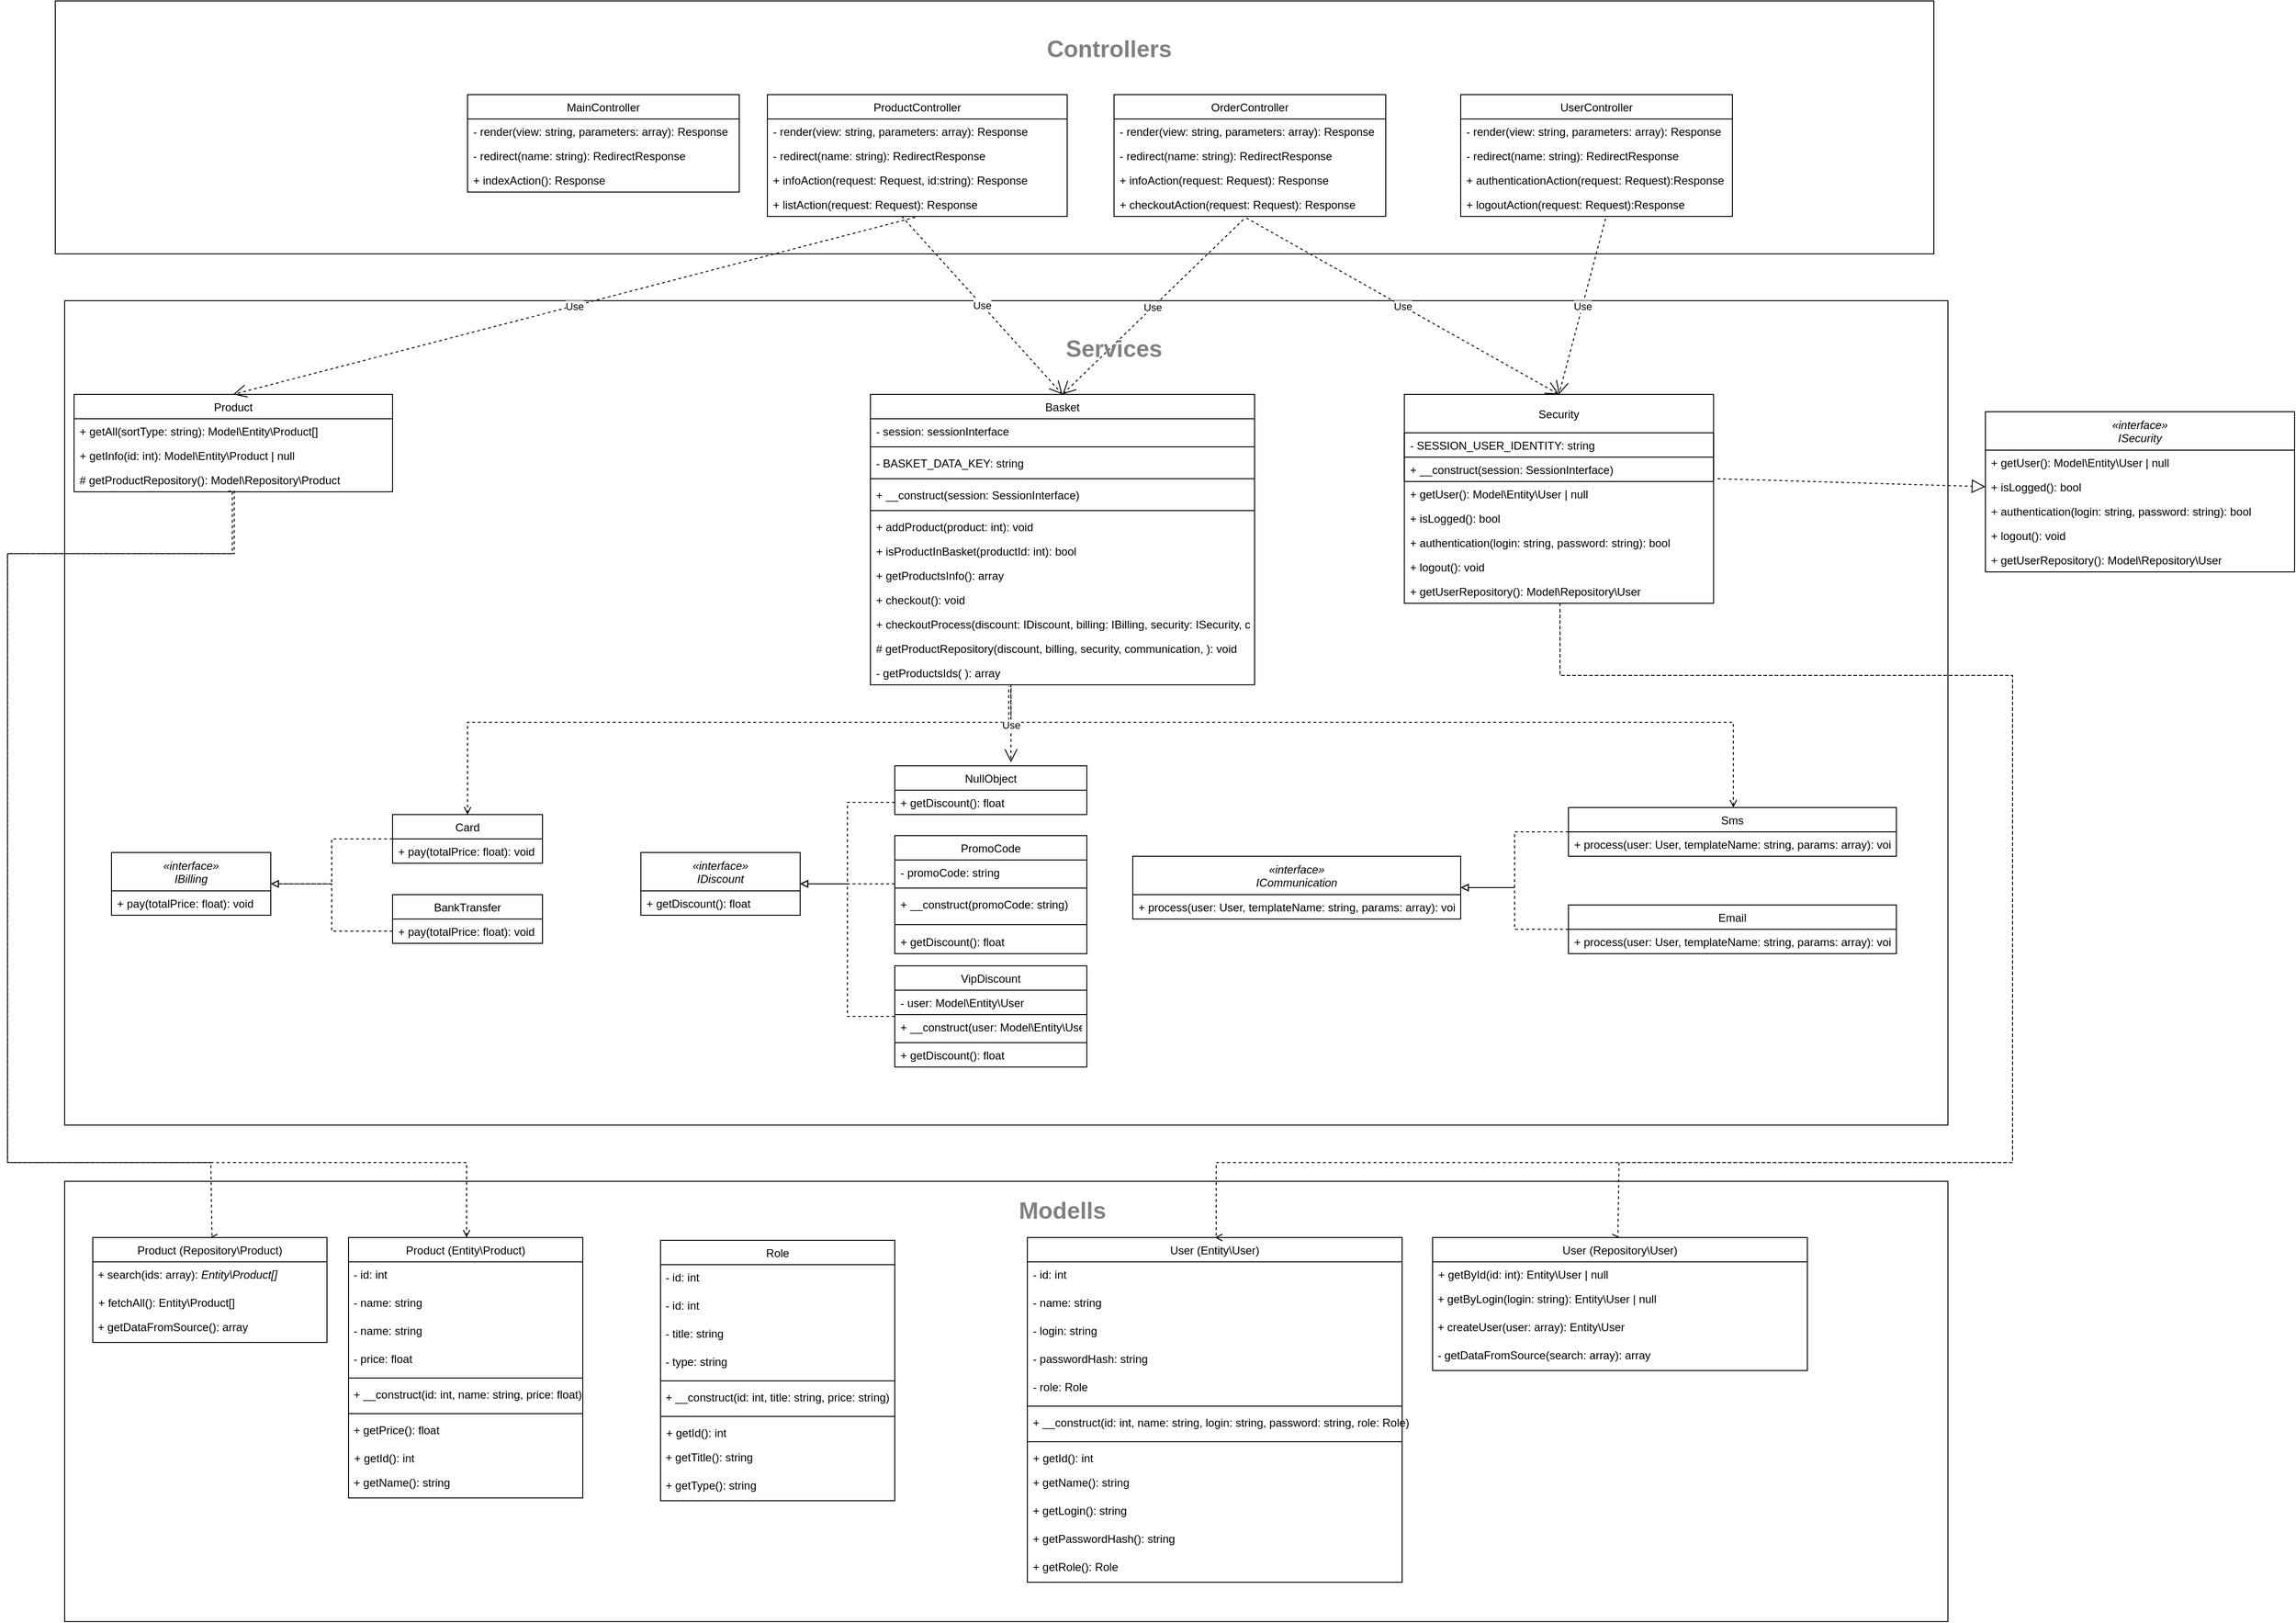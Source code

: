 <mxfile version="12.1.3" type="device" pages="1"><diagram id="5i2tn513rjYADt9SGAPU" name="Page-1"><mxGraphModel dx="5358" dy="1504" grid="1" gridSize="10" guides="1" tooltips="1" connect="1" arrows="1" fold="1" page="1" pageScale="1" pageWidth="1654" pageHeight="1169" math="0" shadow="0"><root><mxCell id="0"/><mxCell id="1" parent="0"/><mxCell id="RRh5RUf1IC3Y-6LRYoA6-224" value="" style="rounded=0;whiteSpace=wrap;html=1;strokeColor=#000000;fontSize=25;fontColor=#808080;" vertex="1" parent="1"><mxGeometry x="-60" y="1410" width="2010" height="470" as="geometry"/></mxCell><mxCell id="RRh5RUf1IC3Y-6LRYoA6-169" value="" style="rounded=0;whiteSpace=wrap;html=1;strokeColor=#000000;fontSize=25;fontColor=#808080;" vertex="1" parent="1"><mxGeometry x="-60" y="470" width="2010" height="880" as="geometry"/></mxCell><mxCell id="RRh5RUf1IC3Y-6LRYoA6-166" value="" style="rounded=0;whiteSpace=wrap;html=1;strokeColor=#000000;fontColor=#000000;" vertex="1" parent="1"><mxGeometry x="-70" y="150" width="2005" height="270" as="geometry"/></mxCell><mxCell id="RRh5RUf1IC3Y-6LRYoA6-231" style="edgeStyle=orthogonalEdgeStyle;rounded=0;comic=0;jumpStyle=arc;orthogonalLoop=1;jettySize=auto;html=1;entryX=0.477;entryY=0.974;entryDx=0;entryDy=0;entryPerimeter=0;dashed=1;startArrow=open;startFill=0;endArrow=none;endFill=0;fontSize=12;fontColor=#000000;" edge="1" parent="1" source="rPm7DlhZyRx-PyLryCkg-2" target="RRh5RUf1IC3Y-6LRYoA6-110"><mxGeometry relative="1" as="geometry"><Array as="points"><mxPoint x="369" y="1390"/><mxPoint x="-121" y="1390"/><mxPoint x="-121" y="740"/><mxPoint x="121" y="740"/><mxPoint x="121" y="673"/></Array></mxGeometry></mxCell><mxCell id="rPm7DlhZyRx-PyLryCkg-2" value="Product (Entity\Product)" style="swimlane;fontStyle=0;align=center;verticalAlign=top;childLayout=stackLayout;horizontal=1;startSize=26;horizontalStack=0;resizeParent=1;resizeParentMax=0;resizeLast=0;collapsible=1;marginBottom=0;" parent="1" vertex="1"><mxGeometry x="243" y="1470" width="250" height="278" as="geometry"/></mxCell><mxCell id="rPm7DlhZyRx-PyLryCkg-11" value="&amp;nbsp;- id: int" style="text;html=1;" parent="rPm7DlhZyRx-PyLryCkg-2" vertex="1"><mxGeometry y="26" width="250" height="30" as="geometry"/></mxCell><mxCell id="rPm7DlhZyRx-PyLryCkg-9" value="&amp;nbsp;- name: string" style="text;html=1;" parent="rPm7DlhZyRx-PyLryCkg-2" vertex="1"><mxGeometry y="56" width="250" height="30" as="geometry"/></mxCell><mxCell id="RRh5RUf1IC3Y-6LRYoA6-171" value="&amp;nbsp;- name: string" style="text;html=1;" vertex="1" parent="rPm7DlhZyRx-PyLryCkg-2"><mxGeometry y="86" width="250" height="30" as="geometry"/></mxCell><mxCell id="rPm7DlhZyRx-PyLryCkg-10" value="&amp;nbsp;- price: float" style="text;html=1;" parent="rPm7DlhZyRx-PyLryCkg-2" vertex="1"><mxGeometry y="116" width="250" height="30" as="geometry"/></mxCell><mxCell id="rPm7DlhZyRx-PyLryCkg-4" value="" style="line;strokeWidth=1;fillColor=none;align=left;verticalAlign=middle;spacingTop=-1;spacingLeft=3;spacingRight=3;rotatable=0;labelPosition=right;points=[];portConstraint=eastwest;" parent="rPm7DlhZyRx-PyLryCkg-2" vertex="1"><mxGeometry y="146" width="250" height="8" as="geometry"/></mxCell><mxCell id="RRh5RUf1IC3Y-6LRYoA6-2" value="&amp;nbsp;+ __construct(id: int, name: string, price: float)" style="text;html=1;" vertex="1" parent="rPm7DlhZyRx-PyLryCkg-2"><mxGeometry y="154" width="250" height="30" as="geometry"/></mxCell><mxCell id="RRh5RUf1IC3Y-6LRYoA6-1" value="" style="line;strokeWidth=1;fillColor=none;align=left;verticalAlign=middle;spacingTop=-1;spacingLeft=3;spacingRight=3;rotatable=0;labelPosition=right;points=[];portConstraint=eastwest;" vertex="1" parent="rPm7DlhZyRx-PyLryCkg-2"><mxGeometry y="184" width="250" height="8" as="geometry"/></mxCell><mxCell id="rPm7DlhZyRx-PyLryCkg-13" value="&amp;nbsp;+ getPrice(): float" style="text;html=1;" parent="rPm7DlhZyRx-PyLryCkg-2" vertex="1"><mxGeometry y="192" width="250" height="30" as="geometry"/></mxCell><mxCell id="rPm7DlhZyRx-PyLryCkg-5" value="+ getId(): int" style="text;strokeColor=none;fillColor=none;align=left;verticalAlign=top;spacingLeft=4;spacingRight=4;overflow=hidden;rotatable=0;points=[[0,0.5],[1,0.5]];portConstraint=eastwest;" parent="rPm7DlhZyRx-PyLryCkg-2" vertex="1"><mxGeometry y="222" width="250" height="26" as="geometry"/></mxCell><mxCell id="rPm7DlhZyRx-PyLryCkg-12" value="&amp;nbsp;+ getName(): string" style="text;html=1;" parent="rPm7DlhZyRx-PyLryCkg-2" vertex="1"><mxGeometry y="248" width="250" height="30" as="geometry"/></mxCell><mxCell id="rPm7DlhZyRx-PyLryCkg-14" value="Role" style="swimlane;fontStyle=0;align=center;verticalAlign=top;childLayout=stackLayout;horizontal=1;startSize=26;horizontalStack=0;resizeParent=1;resizeParentMax=0;resizeLast=0;collapsible=1;marginBottom=0;" parent="1" vertex="1"><mxGeometry x="576" y="1473" width="250" height="278" as="geometry"/></mxCell><mxCell id="rPm7DlhZyRx-PyLryCkg-15" value="&amp;nbsp;- id: int" style="text;html=1;" parent="rPm7DlhZyRx-PyLryCkg-14" vertex="1"><mxGeometry y="26" width="250" height="30" as="geometry"/></mxCell><mxCell id="RRh5RUf1IC3Y-6LRYoA6-142" value="&amp;nbsp;- id: int" style="text;html=1;" vertex="1" parent="rPm7DlhZyRx-PyLryCkg-14"><mxGeometry y="56" width="250" height="30" as="geometry"/></mxCell><mxCell id="rPm7DlhZyRx-PyLryCkg-16" value="&amp;nbsp;- title: string" style="text;html=1;" parent="rPm7DlhZyRx-PyLryCkg-14" vertex="1"><mxGeometry y="86" width="250" height="30" as="geometry"/></mxCell><mxCell id="rPm7DlhZyRx-PyLryCkg-17" value="&amp;nbsp;- type: string" style="text;html=1;" parent="rPm7DlhZyRx-PyLryCkg-14" vertex="1"><mxGeometry y="116" width="250" height="30" as="geometry"/></mxCell><mxCell id="rPm7DlhZyRx-PyLryCkg-18" value="" style="line;strokeWidth=1;fillColor=none;align=left;verticalAlign=middle;spacingTop=-1;spacingLeft=3;spacingRight=3;rotatable=0;labelPosition=right;points=[];portConstraint=eastwest;" parent="rPm7DlhZyRx-PyLryCkg-14" vertex="1"><mxGeometry y="146" width="250" height="8" as="geometry"/></mxCell><mxCell id="RRh5RUf1IC3Y-6LRYoA6-4" value="&amp;nbsp;+ __construct(id: int, title: string, price: string)" style="text;html=1;" vertex="1" parent="rPm7DlhZyRx-PyLryCkg-14"><mxGeometry y="154" width="250" height="30" as="geometry"/></mxCell><mxCell id="RRh5RUf1IC3Y-6LRYoA6-3" value="" style="line;strokeWidth=1;fillColor=none;align=left;verticalAlign=middle;spacingTop=-1;spacingLeft=3;spacingRight=3;rotatable=0;labelPosition=right;points=[];portConstraint=eastwest;" vertex="1" parent="rPm7DlhZyRx-PyLryCkg-14"><mxGeometry y="184" width="250" height="8" as="geometry"/></mxCell><mxCell id="rPm7DlhZyRx-PyLryCkg-19" value="+ getId(): int" style="text;strokeColor=none;fillColor=none;align=left;verticalAlign=top;spacingLeft=4;spacingRight=4;overflow=hidden;rotatable=0;points=[[0,0.5],[1,0.5]];portConstraint=eastwest;" parent="rPm7DlhZyRx-PyLryCkg-14" vertex="1"><mxGeometry y="192" width="250" height="26" as="geometry"/></mxCell><mxCell id="rPm7DlhZyRx-PyLryCkg-20" value="&amp;nbsp;+ getTitle(): string" style="text;html=1;" parent="rPm7DlhZyRx-PyLryCkg-14" vertex="1"><mxGeometry y="218" width="250" height="30" as="geometry"/></mxCell><mxCell id="rPm7DlhZyRx-PyLryCkg-21" value="&lt;div&gt;&amp;nbsp;+ getType(): string&lt;/div&gt;" style="text;html=1;" parent="rPm7DlhZyRx-PyLryCkg-14" vertex="1"><mxGeometry y="248" width="250" height="30" as="geometry"/></mxCell><mxCell id="rPm7DlhZyRx-PyLryCkg-24" value="User (Entity\User)" style="swimlane;fontStyle=0;align=center;verticalAlign=top;childLayout=stackLayout;horizontal=1;startSize=26;horizontalStack=0;resizeParent=1;resizeParentMax=0;resizeLast=0;collapsible=1;marginBottom=0;" parent="1" vertex="1"><mxGeometry x="967.5" y="1470" width="400" height="368" as="geometry"/></mxCell><mxCell id="rPm7DlhZyRx-PyLryCkg-25" value="&amp;nbsp;- id: int" style="text;html=1;" parent="rPm7DlhZyRx-PyLryCkg-24" vertex="1"><mxGeometry y="26" width="400" height="30" as="geometry"/></mxCell><mxCell id="rPm7DlhZyRx-PyLryCkg-26" value="&amp;nbsp;- name: string" style="text;html=1;" parent="rPm7DlhZyRx-PyLryCkg-24" vertex="1"><mxGeometry y="56" width="400" height="30" as="geometry"/></mxCell><mxCell id="rPm7DlhZyRx-PyLryCkg-32" value="&amp;nbsp;- login: string" style="text;html=1;" parent="rPm7DlhZyRx-PyLryCkg-24" vertex="1"><mxGeometry y="86" width="400" height="30" as="geometry"/></mxCell><mxCell id="rPm7DlhZyRx-PyLryCkg-27" value="&amp;nbsp;- passwordHash: string" style="text;html=1;" parent="rPm7DlhZyRx-PyLryCkg-24" vertex="1"><mxGeometry y="116" width="400" height="30" as="geometry"/></mxCell><mxCell id="rPm7DlhZyRx-PyLryCkg-33" value="&amp;nbsp;- role: Role" style="text;html=1;" parent="rPm7DlhZyRx-PyLryCkg-24" vertex="1"><mxGeometry y="146" width="400" height="30" as="geometry"/></mxCell><mxCell id="RRh5RUf1IC3Y-6LRYoA6-5" value="" style="line;strokeWidth=1;fillColor=none;align=left;verticalAlign=middle;spacingTop=-1;spacingLeft=3;spacingRight=3;rotatable=0;labelPosition=right;points=[];portConstraint=eastwest;" vertex="1" parent="rPm7DlhZyRx-PyLryCkg-24"><mxGeometry y="176" width="400" height="8" as="geometry"/></mxCell><mxCell id="RRh5RUf1IC3Y-6LRYoA6-6" value="&amp;nbsp;+ __construct(id: int, name: string, login: string, password: string, role: Role)" style="text;html=1;" vertex="1" parent="rPm7DlhZyRx-PyLryCkg-24"><mxGeometry y="184" width="400" height="30" as="geometry"/></mxCell><mxCell id="rPm7DlhZyRx-PyLryCkg-28" value="" style="line;strokeWidth=1;fillColor=none;align=left;verticalAlign=middle;spacingTop=-1;spacingLeft=3;spacingRight=3;rotatable=0;labelPosition=right;points=[];portConstraint=eastwest;" parent="rPm7DlhZyRx-PyLryCkg-24" vertex="1"><mxGeometry y="214" width="400" height="8" as="geometry"/></mxCell><mxCell id="rPm7DlhZyRx-PyLryCkg-29" value="+ getId(): int" style="text;strokeColor=none;fillColor=none;align=left;verticalAlign=top;spacingLeft=4;spacingRight=4;overflow=hidden;rotatable=0;points=[[0,0.5],[1,0.5]];portConstraint=eastwest;" parent="rPm7DlhZyRx-PyLryCkg-24" vertex="1"><mxGeometry y="222" width="400" height="26" as="geometry"/></mxCell><mxCell id="rPm7DlhZyRx-PyLryCkg-30" value="&amp;nbsp;+ getName(): string" style="text;html=1;" parent="rPm7DlhZyRx-PyLryCkg-24" vertex="1"><mxGeometry y="248" width="400" height="30" as="geometry"/></mxCell><mxCell id="rPm7DlhZyRx-PyLryCkg-31" value="&amp;nbsp;+ getLogin(): string" style="text;html=1;" parent="rPm7DlhZyRx-PyLryCkg-24" vertex="1"><mxGeometry y="278" width="400" height="30" as="geometry"/></mxCell><mxCell id="rPm7DlhZyRx-PyLryCkg-34" value="&amp;nbsp;+ getPasswordHash(): string&lt;div&gt;&lt;br&gt;&lt;/div&gt;" style="text;html=1;" parent="rPm7DlhZyRx-PyLryCkg-24" vertex="1"><mxGeometry y="308" width="400" height="30" as="geometry"/></mxCell><mxCell id="rPm7DlhZyRx-PyLryCkg-36" value="&amp;nbsp;+ getRole(): Role&lt;div&gt;&lt;br&gt;&lt;/div&gt;" style="text;html=1;" parent="rPm7DlhZyRx-PyLryCkg-24" vertex="1"><mxGeometry y="338" width="400" height="30" as="geometry"/></mxCell><mxCell id="RRh5RUf1IC3Y-6LRYoA6-17" value="«interface»&#xA;ICommunication" style="swimlane;fontStyle=2;childLayout=stackLayout;horizontal=1;startSize=41;fillColor=none;horizontalStack=0;resizeParent=1;resizeParentMax=0;resizeLast=0;collapsible=1;marginBottom=0;" vertex="1" parent="1"><mxGeometry x="1080" y="1063" width="350" height="67" as="geometry"/></mxCell><mxCell id="RRh5RUf1IC3Y-6LRYoA6-18" value="+ process(user: User, templateName: string, params: array): void" style="text;strokeColor=none;fillColor=none;align=left;verticalAlign=top;spacingLeft=4;spacingRight=4;overflow=hidden;rotatable=0;points=[[0,0.5],[1,0.5]];portConstraint=eastwest;" vertex="1" parent="RRh5RUf1IC3Y-6LRYoA6-17"><mxGeometry y="41" width="350" height="26" as="geometry"/></mxCell><mxCell id="RRh5RUf1IC3Y-6LRYoA6-21" value="«interface»&#xA;IBilling" style="swimlane;fontStyle=2;childLayout=stackLayout;horizontal=1;startSize=41;fillColor=none;horizontalStack=0;resizeParent=1;resizeParentMax=0;resizeLast=0;collapsible=1;marginBottom=0;" vertex="1" parent="1"><mxGeometry x="-10" y="1059" width="170" height="67" as="geometry"/></mxCell><mxCell id="RRh5RUf1IC3Y-6LRYoA6-22" value="+ pay(totalPrice: float): void" style="text;strokeColor=none;fillColor=none;align=left;verticalAlign=top;spacingLeft=4;spacingRight=4;overflow=hidden;rotatable=0;points=[[0,0.5],[1,0.5]];portConstraint=eastwest;" vertex="1" parent="RRh5RUf1IC3Y-6LRYoA6-21"><mxGeometry y="41" width="170" height="26" as="geometry"/></mxCell><mxCell id="RRh5RUf1IC3Y-6LRYoA6-23" value="«interface»&#xA;IDiscount" style="swimlane;fontStyle=2;childLayout=stackLayout;horizontal=1;startSize=41;fillColor=none;horizontalStack=0;resizeParent=1;resizeParentMax=0;resizeLast=0;collapsible=1;marginBottom=0;" vertex="1" parent="1"><mxGeometry x="555" y="1059" width="170" height="67" as="geometry"/></mxCell><mxCell id="RRh5RUf1IC3Y-6LRYoA6-24" value="+ getDiscount(): float" style="text;strokeColor=none;fillColor=none;align=left;verticalAlign=top;spacingLeft=4;spacingRight=4;overflow=hidden;rotatable=0;points=[[0,0.5],[1,0.5]];portConstraint=eastwest;" vertex="1" parent="RRh5RUf1IC3Y-6LRYoA6-23"><mxGeometry y="41" width="170" height="26" as="geometry"/></mxCell><mxCell id="RRh5RUf1IC3Y-6LRYoA6-27" value="«interface»&#xA;ISecurity" style="swimlane;fontStyle=2;childLayout=stackLayout;horizontal=1;startSize=41;fillColor=none;horizontalStack=0;resizeParent=1;resizeParentMax=0;resizeLast=0;collapsible=1;marginBottom=0;" vertex="1" parent="1"><mxGeometry x="1990" y="588.5" width="330" height="171" as="geometry"><mxRectangle x="1590" y="909.5" width="140" height="41" as="alternateBounds"/></mxGeometry></mxCell><mxCell id="RRh5RUf1IC3Y-6LRYoA6-29" value="+ getUser(): Model\Entity\User | null" style="text;strokeColor=none;fillColor=none;align=left;verticalAlign=top;spacingLeft=4;spacingRight=4;overflow=hidden;rotatable=0;points=[[0,0.5],[1,0.5]];portConstraint=eastwest;" vertex="1" parent="RRh5RUf1IC3Y-6LRYoA6-27"><mxGeometry y="41" width="330" height="26" as="geometry"/></mxCell><mxCell id="RRh5RUf1IC3Y-6LRYoA6-28" value="+ isLogged(): bool" style="text;strokeColor=none;fillColor=none;align=left;verticalAlign=top;spacingLeft=4;spacingRight=4;overflow=hidden;rotatable=0;points=[[0,0.5],[1,0.5]];portConstraint=eastwest;" vertex="1" parent="RRh5RUf1IC3Y-6LRYoA6-27"><mxGeometry y="67" width="330" height="26" as="geometry"/></mxCell><mxCell id="RRh5RUf1IC3Y-6LRYoA6-30" value="+ authentication(login: string, password: string): bool" style="text;strokeColor=none;fillColor=none;align=left;verticalAlign=top;spacingLeft=4;spacingRight=4;overflow=hidden;rotatable=0;points=[[0,0.5],[1,0.5]];portConstraint=eastwest;" vertex="1" parent="RRh5RUf1IC3Y-6LRYoA6-27"><mxGeometry y="93" width="330" height="26" as="geometry"/></mxCell><mxCell id="RRh5RUf1IC3Y-6LRYoA6-31" value="+ logout(): void" style="text;strokeColor=none;fillColor=none;align=left;verticalAlign=top;spacingLeft=4;spacingRight=4;overflow=hidden;rotatable=0;points=[[0,0.5],[1,0.5]];portConstraint=eastwest;" vertex="1" parent="RRh5RUf1IC3Y-6LRYoA6-27"><mxGeometry y="119" width="330" height="26" as="geometry"/></mxCell><mxCell id="RRh5RUf1IC3Y-6LRYoA6-114" value="+ getUserRepository(): Model\Repository\User" style="text;strokeColor=none;fillColor=none;align=left;verticalAlign=top;spacingLeft=4;spacingRight=4;overflow=hidden;rotatable=0;points=[[0,0.5],[1,0.5]];portConstraint=eastwest;" vertex="1" parent="RRh5RUf1IC3Y-6LRYoA6-27"><mxGeometry y="145" width="330" height="26" as="geometry"/></mxCell><mxCell id="RRh5RUf1IC3Y-6LRYoA6-33" value="BankTransfer" style="swimlane;fontStyle=0;childLayout=stackLayout;horizontal=1;startSize=26;fillColor=none;horizontalStack=0;resizeParent=1;resizeParentMax=0;resizeLast=0;collapsible=1;marginBottom=0;" vertex="1" parent="1"><mxGeometry x="290" y="1104" width="160" height="52" as="geometry"/></mxCell><mxCell id="RRh5RUf1IC3Y-6LRYoA6-34" value="+ pay(totalPrice: float): void" style="text;strokeColor=none;fillColor=none;align=left;verticalAlign=top;spacingLeft=4;spacingRight=4;overflow=hidden;rotatable=0;points=[[0,0.5],[1,0.5]];portConstraint=eastwest;" vertex="1" parent="RRh5RUf1IC3Y-6LRYoA6-33"><mxGeometry y="26" width="160" height="26" as="geometry"/></mxCell><mxCell id="RRh5RUf1IC3Y-6LRYoA6-172" value="" style="edgeStyle=orthogonalEdgeStyle;rounded=0;orthogonalLoop=1;jettySize=auto;html=1;fontSize=25;fontColor=#808080;dashed=1;jumpStyle=arc;comic=0;endArrow=block;endFill=0;" edge="1" parent="1" source="RRh5RUf1IC3Y-6LRYoA6-37" target="RRh5RUf1IC3Y-6LRYoA6-21"><mxGeometry relative="1" as="geometry"/></mxCell><mxCell id="RRh5RUf1IC3Y-6LRYoA6-37" value="Card" style="swimlane;fontStyle=0;childLayout=stackLayout;horizontal=1;startSize=26;fillColor=none;horizontalStack=0;resizeParent=1;resizeParentMax=0;resizeLast=0;collapsible=1;marginBottom=0;" vertex="1" parent="1"><mxGeometry x="290" y="1018.5" width="160" height="52" as="geometry"/></mxCell><mxCell id="RRh5RUf1IC3Y-6LRYoA6-38" value="+ pay(totalPrice: float): void" style="text;strokeColor=none;fillColor=none;align=left;verticalAlign=top;spacingLeft=4;spacingRight=4;overflow=hidden;rotatable=0;points=[[0,0.5],[1,0.5]];portConstraint=eastwest;" vertex="1" parent="RRh5RUf1IC3Y-6LRYoA6-37"><mxGeometry y="26" width="160" height="26" as="geometry"/></mxCell><mxCell id="RRh5RUf1IC3Y-6LRYoA6-47" value="MainController" style="swimlane;fontStyle=0;childLayout=stackLayout;horizontal=1;startSize=26;fillColor=none;horizontalStack=0;resizeParent=1;resizeParentMax=0;resizeLast=0;collapsible=1;marginBottom=0;" vertex="1" parent="1"><mxGeometry x="370" y="250" width="290" height="104" as="geometry"/></mxCell><mxCell id="RRh5RUf1IC3Y-6LRYoA6-48" value="- render(view: string, parameters: array): Response" style="text;strokeColor=none;fillColor=none;align=left;verticalAlign=top;spacingLeft=4;spacingRight=4;overflow=hidden;rotatable=0;points=[[0,0.5],[1,0.5]];portConstraint=eastwest;" vertex="1" parent="RRh5RUf1IC3Y-6LRYoA6-47"><mxGeometry y="26" width="290" height="26" as="geometry"/></mxCell><mxCell id="RRh5RUf1IC3Y-6LRYoA6-49" value="- redirect(name: string): RedirectResponse" style="text;strokeColor=none;fillColor=none;align=left;verticalAlign=top;spacingLeft=4;spacingRight=4;overflow=hidden;rotatable=0;points=[[0,0.5],[1,0.5]];portConstraint=eastwest;" vertex="1" parent="RRh5RUf1IC3Y-6LRYoA6-47"><mxGeometry y="52" width="290" height="26" as="geometry"/></mxCell><mxCell id="RRh5RUf1IC3Y-6LRYoA6-50" value="+ indexAction(): Response " style="text;strokeColor=none;fillColor=none;align=left;verticalAlign=top;spacingLeft=4;spacingRight=4;overflow=hidden;rotatable=0;points=[[0,0.5],[1,0.5]];portConstraint=eastwest;" vertex="1" parent="RRh5RUf1IC3Y-6LRYoA6-47"><mxGeometry y="78" width="290" height="26" as="geometry"/></mxCell><mxCell id="RRh5RUf1IC3Y-6LRYoA6-52" value="OrderController" style="swimlane;fontStyle=0;childLayout=stackLayout;horizontal=1;startSize=26;fillColor=none;horizontalStack=0;resizeParent=1;resizeParentMax=0;resizeLast=0;collapsible=1;marginBottom=0;" vertex="1" parent="1"><mxGeometry x="1060" y="250" width="290" height="130" as="geometry"/></mxCell><mxCell id="RRh5RUf1IC3Y-6LRYoA6-53" value="- render(view: string, parameters: array): Response" style="text;strokeColor=none;fillColor=none;align=left;verticalAlign=top;spacingLeft=4;spacingRight=4;overflow=hidden;rotatable=0;points=[[0,0.5],[1,0.5]];portConstraint=eastwest;" vertex="1" parent="RRh5RUf1IC3Y-6LRYoA6-52"><mxGeometry y="26" width="290" height="26" as="geometry"/></mxCell><mxCell id="RRh5RUf1IC3Y-6LRYoA6-54" value="- redirect(name: string): RedirectResponse" style="text;strokeColor=none;fillColor=none;align=left;verticalAlign=top;spacingLeft=4;spacingRight=4;overflow=hidden;rotatable=0;points=[[0,0.5],[1,0.5]];portConstraint=eastwest;" vertex="1" parent="RRh5RUf1IC3Y-6LRYoA6-52"><mxGeometry y="52" width="290" height="26" as="geometry"/></mxCell><mxCell id="RRh5RUf1IC3Y-6LRYoA6-55" value="+ infoAction(request: Request): Response" style="text;strokeColor=none;fillColor=none;align=left;verticalAlign=top;spacingLeft=4;spacingRight=4;overflow=hidden;rotatable=0;points=[[0,0.5],[1,0.5]];portConstraint=eastwest;" vertex="1" parent="RRh5RUf1IC3Y-6LRYoA6-52"><mxGeometry y="78" width="290" height="26" as="geometry"/></mxCell><mxCell id="RRh5RUf1IC3Y-6LRYoA6-64" value="+ checkoutAction(request: Request): Response" style="text;strokeColor=none;fillColor=none;align=left;verticalAlign=top;spacingLeft=4;spacingRight=4;overflow=hidden;rotatable=0;points=[[0,0.5],[1,0.5]];portConstraint=eastwest;fontColor=#000000;" vertex="1" parent="RRh5RUf1IC3Y-6LRYoA6-52"><mxGeometry y="104" width="290" height="26" as="geometry"/></mxCell><mxCell id="RRh5RUf1IC3Y-6LRYoA6-56" value="ProductController" style="swimlane;fontStyle=0;childLayout=stackLayout;horizontal=1;startSize=26;fillColor=none;horizontalStack=0;resizeParent=1;resizeParentMax=0;resizeLast=0;collapsible=1;marginBottom=0;fontColor=#000000;" vertex="1" parent="1"><mxGeometry x="690" y="250" width="320" height="130" as="geometry"/></mxCell><mxCell id="RRh5RUf1IC3Y-6LRYoA6-57" value="- render(view: string, parameters: array): Response" style="text;strokeColor=none;fillColor=none;align=left;verticalAlign=top;spacingLeft=4;spacingRight=4;overflow=hidden;rotatable=0;points=[[0,0.5],[1,0.5]];portConstraint=eastwest;" vertex="1" parent="RRh5RUf1IC3Y-6LRYoA6-56"><mxGeometry y="26" width="320" height="26" as="geometry"/></mxCell><mxCell id="RRh5RUf1IC3Y-6LRYoA6-58" value="- redirect(name: string): RedirectResponse" style="text;strokeColor=none;fillColor=none;align=left;verticalAlign=top;spacingLeft=4;spacingRight=4;overflow=hidden;rotatable=0;points=[[0,0.5],[1,0.5]];portConstraint=eastwest;" vertex="1" parent="RRh5RUf1IC3Y-6LRYoA6-56"><mxGeometry y="52" width="320" height="26" as="geometry"/></mxCell><mxCell id="RRh5RUf1IC3Y-6LRYoA6-59" value="+ infoAction(request: Request, id:string): Response" style="text;strokeColor=none;fillColor=none;align=left;verticalAlign=top;spacingLeft=4;spacingRight=4;overflow=hidden;rotatable=0;points=[[0,0.5],[1,0.5]];portConstraint=eastwest;" vertex="1" parent="RRh5RUf1IC3Y-6LRYoA6-56"><mxGeometry y="78" width="320" height="26" as="geometry"/></mxCell><mxCell id="RRh5RUf1IC3Y-6LRYoA6-65" value="+ listAction(request: Request): Response" style="text;strokeColor=none;fillColor=none;align=left;verticalAlign=top;spacingLeft=4;spacingRight=4;overflow=hidden;rotatable=0;points=[[0,0.5],[1,0.5]];portConstraint=eastwest;" vertex="1" parent="RRh5RUf1IC3Y-6LRYoA6-56"><mxGeometry y="104" width="320" height="26" as="geometry"/></mxCell><mxCell id="RRh5RUf1IC3Y-6LRYoA6-72" value="Use" style="endArrow=open;endSize=12;dashed=1;html=1;fontColor=#000000;entryX=0.5;entryY=0;entryDx=0;entryDy=0;" edge="1" parent="RRh5RUf1IC3Y-6LRYoA6-56" target="RRh5RUf1IC3Y-6LRYoA6-73"><mxGeometry width="160" relative="1" as="geometry"><mxPoint x="143.5" y="130" as="sourcePoint"/><mxPoint x="144" y="230" as="targetPoint"/></mxGeometry></mxCell><mxCell id="RRh5RUf1IC3Y-6LRYoA6-60" value="UserController" style="swimlane;fontStyle=0;childLayout=stackLayout;horizontal=1;startSize=26;fillColor=none;horizontalStack=0;resizeParent=1;resizeParentMax=0;resizeLast=0;collapsible=1;marginBottom=0;fontColor=#000000;" vertex="1" parent="1"><mxGeometry x="1430" y="250" width="290" height="130" as="geometry"/></mxCell><mxCell id="RRh5RUf1IC3Y-6LRYoA6-61" value="- render(view: string, parameters: array): Response" style="text;strokeColor=none;fillColor=none;align=left;verticalAlign=top;spacingLeft=4;spacingRight=4;overflow=hidden;rotatable=0;points=[[0,0.5],[1,0.5]];portConstraint=eastwest;" vertex="1" parent="RRh5RUf1IC3Y-6LRYoA6-60"><mxGeometry y="26" width="290" height="26" as="geometry"/></mxCell><mxCell id="RRh5RUf1IC3Y-6LRYoA6-62" value="- redirect(name: string): RedirectResponse" style="text;strokeColor=none;fillColor=none;align=left;verticalAlign=top;spacingLeft=4;spacingRight=4;overflow=hidden;rotatable=0;points=[[0,0.5],[1,0.5]];portConstraint=eastwest;" vertex="1" parent="RRh5RUf1IC3Y-6LRYoA6-60"><mxGeometry y="52" width="290" height="26" as="geometry"/></mxCell><mxCell id="RRh5RUf1IC3Y-6LRYoA6-63" value="+ authenticationAction(request: Request):Response" style="text;strokeColor=none;fillColor=none;align=left;verticalAlign=top;spacingLeft=4;spacingRight=4;overflow=hidden;rotatable=0;points=[[0,0.5],[1,0.5]];portConstraint=eastwest;" vertex="1" parent="RRh5RUf1IC3Y-6LRYoA6-60"><mxGeometry y="78" width="290" height="26" as="geometry"/></mxCell><mxCell id="RRh5RUf1IC3Y-6LRYoA6-66" value="+ logoutAction(request: Request):Response" style="text;strokeColor=none;fillColor=none;align=left;verticalAlign=top;spacingLeft=4;spacingRight=4;overflow=hidden;rotatable=0;points=[[0,0.5],[1,0.5]];portConstraint=eastwest;fontColor=#000000;" vertex="1" parent="RRh5RUf1IC3Y-6LRYoA6-60"><mxGeometry y="104" width="290" height="26" as="geometry"/></mxCell><mxCell id="RRh5RUf1IC3Y-6LRYoA6-218" style="edgeStyle=orthogonalEdgeStyle;rounded=0;comic=0;jumpStyle=arc;orthogonalLoop=1;jettySize=auto;html=1;entryX=0.5;entryY=0;entryDx=0;entryDy=0;dashed=1;startArrow=none;startFill=0;endArrow=open;endFill=0;fontSize=12;fontColor=#000000;" edge="1" parent="1" source="RRh5RUf1IC3Y-6LRYoA6-73" target="RRh5RUf1IC3Y-6LRYoA6-37"><mxGeometry relative="1" as="geometry"><Array as="points"><mxPoint x="950" y="920"/><mxPoint x="370" y="920"/></Array></mxGeometry></mxCell><mxCell id="RRh5RUf1IC3Y-6LRYoA6-73" value="Basket" style="swimlane;fontStyle=0;align=center;verticalAlign=top;childLayout=stackLayout;horizontal=1;startSize=26;horizontalStack=0;resizeParent=1;resizeParentMax=0;resizeLast=0;collapsible=1;marginBottom=0;fontColor=#000000;" vertex="1" parent="1"><mxGeometry x="800" y="570" width="410" height="310" as="geometry"><mxRectangle x="314" y="510" width="70" height="26" as="alternateBounds"/></mxGeometry></mxCell><mxCell id="RRh5RUf1IC3Y-6LRYoA6-74" value="- session: sessionInterface" style="text;strokeColor=none;fillColor=none;align=left;verticalAlign=top;spacingLeft=4;spacingRight=4;overflow=hidden;rotatable=0;points=[[0,0.5],[1,0.5]];portConstraint=eastwest;" vertex="1" parent="RRh5RUf1IC3Y-6LRYoA6-73"><mxGeometry y="26" width="410" height="26" as="geometry"/></mxCell><mxCell id="RRh5RUf1IC3Y-6LRYoA6-75" value="" style="line;strokeWidth=1;fillColor=none;align=left;verticalAlign=middle;spacingTop=-1;spacingLeft=3;spacingRight=3;rotatable=0;labelPosition=right;points=[];portConstraint=eastwest;" vertex="1" parent="RRh5RUf1IC3Y-6LRYoA6-73"><mxGeometry y="52" width="410" height="8" as="geometry"/></mxCell><mxCell id="RRh5RUf1IC3Y-6LRYoA6-79" value="- BASKET_DATA_KEY: string" style="text;strokeColor=none;fillColor=none;align=left;verticalAlign=top;spacingLeft=4;spacingRight=4;overflow=hidden;rotatable=0;points=[[0,0.5],[1,0.5]];portConstraint=eastwest;" vertex="1" parent="RRh5RUf1IC3Y-6LRYoA6-73"><mxGeometry y="60" width="410" height="26" as="geometry"/></mxCell><mxCell id="RRh5RUf1IC3Y-6LRYoA6-78" value="" style="line;strokeWidth=1;fillColor=none;align=left;verticalAlign=middle;spacingTop=-1;spacingLeft=3;spacingRight=3;rotatable=0;labelPosition=right;points=[];portConstraint=eastwest;" vertex="1" parent="RRh5RUf1IC3Y-6LRYoA6-73"><mxGeometry y="86" width="410" height="8" as="geometry"/></mxCell><mxCell id="RRh5RUf1IC3Y-6LRYoA6-76" value="+ __construct(session: SessionInterface)" style="text;strokeColor=none;fillColor=none;align=left;verticalAlign=top;spacingLeft=4;spacingRight=4;overflow=hidden;rotatable=0;points=[[0,0.5],[1,0.5]];portConstraint=eastwest;" vertex="1" parent="RRh5RUf1IC3Y-6LRYoA6-73"><mxGeometry y="94" width="410" height="26" as="geometry"/></mxCell><mxCell id="RRh5RUf1IC3Y-6LRYoA6-77" value="" style="line;strokeWidth=1;fillColor=none;align=left;verticalAlign=middle;spacingTop=-1;spacingLeft=3;spacingRight=3;rotatable=0;labelPosition=right;points=[];portConstraint=eastwest;" vertex="1" parent="RRh5RUf1IC3Y-6LRYoA6-73"><mxGeometry y="120" width="410" height="8" as="geometry"/></mxCell><mxCell id="RRh5RUf1IC3Y-6LRYoA6-80" value="+ addProduct(product: int): void" style="text;strokeColor=none;fillColor=none;align=left;verticalAlign=top;spacingLeft=4;spacingRight=4;overflow=hidden;rotatable=0;points=[[0,0.5],[1,0.5]];portConstraint=eastwest;" vertex="1" parent="RRh5RUf1IC3Y-6LRYoA6-73"><mxGeometry y="128" width="410" height="26" as="geometry"/></mxCell><mxCell id="RRh5RUf1IC3Y-6LRYoA6-81" value="+ isProductInBasket(productId: int): bool" style="text;strokeColor=none;fillColor=none;align=left;verticalAlign=top;spacingLeft=4;spacingRight=4;overflow=hidden;rotatable=0;points=[[0,0.5],[1,0.5]];portConstraint=eastwest;" vertex="1" parent="RRh5RUf1IC3Y-6LRYoA6-73"><mxGeometry y="154" width="410" height="26" as="geometry"/></mxCell><mxCell id="RRh5RUf1IC3Y-6LRYoA6-82" value="+ getProductsInfo(): array" style="text;strokeColor=none;fillColor=none;align=left;verticalAlign=top;spacingLeft=4;spacingRight=4;overflow=hidden;rotatable=0;points=[[0,0.5],[1,0.5]];portConstraint=eastwest;" vertex="1" parent="RRh5RUf1IC3Y-6LRYoA6-73"><mxGeometry y="180" width="410" height="26" as="geometry"/></mxCell><mxCell id="RRh5RUf1IC3Y-6LRYoA6-83" value="+ checkout(): void" style="text;strokeColor=none;fillColor=none;align=left;verticalAlign=top;spacingLeft=4;spacingRight=4;overflow=hidden;rotatable=0;points=[[0,0.5],[1,0.5]];portConstraint=eastwest;" vertex="1" parent="RRh5RUf1IC3Y-6LRYoA6-73"><mxGeometry y="206" width="410" height="26" as="geometry"/></mxCell><mxCell id="RRh5RUf1IC3Y-6LRYoA6-95" value="+ checkoutProcess(discount: IDiscount, billing: IBilling, security: ISecurity, communication: ICommunacation ): void" style="text;strokeColor=none;fillColor=none;align=left;verticalAlign=top;spacingLeft=4;spacingRight=4;overflow=hidden;rotatable=0;points=[[0,0.5],[1,0.5]];portConstraint=eastwest;" vertex="1" parent="RRh5RUf1IC3Y-6LRYoA6-73"><mxGeometry y="232" width="410" height="26" as="geometry"/></mxCell><mxCell id="RRh5RUf1IC3Y-6LRYoA6-96" value="# getProductRepository(discount, billing, security, communication, ): void" style="text;strokeColor=none;fillColor=none;align=left;verticalAlign=top;spacingLeft=4;spacingRight=4;overflow=hidden;rotatable=0;points=[[0,0.5],[1,0.5]];portConstraint=eastwest;fontColor=#000000;" vertex="1" parent="RRh5RUf1IC3Y-6LRYoA6-73"><mxGeometry y="258" width="410" height="26" as="geometry"/></mxCell><mxCell id="RRh5RUf1IC3Y-6LRYoA6-97" value="- getProductsIds( ): array" style="text;strokeColor=none;fillColor=none;align=left;verticalAlign=top;spacingLeft=4;spacingRight=4;overflow=hidden;rotatable=0;points=[[0,0.5],[1,0.5]];portConstraint=eastwest;fontColor=#000000;" vertex="1" parent="RRh5RUf1IC3Y-6LRYoA6-73"><mxGeometry y="284" width="410" height="26" as="geometry"/></mxCell><mxCell id="RRh5RUf1IC3Y-6LRYoA6-230" style="edgeStyle=orthogonalEdgeStyle;rounded=0;comic=0;jumpStyle=arc;orthogonalLoop=1;jettySize=auto;html=1;entryX=0.5;entryY=0;entryDx=0;entryDy=0;dashed=1;startArrow=none;startFill=0;endArrow=open;endFill=0;fontSize=12;fontColor=#000000;" edge="1" parent="1" source="RRh5RUf1IC3Y-6LRYoA6-98" target="RRh5RUf1IC3Y-6LRYoA6-151"><mxGeometry relative="1" as="geometry"><Array as="points"><mxPoint x="119" y="740"/><mxPoint x="-121" y="740"/><mxPoint x="-121" y="1390"/><mxPoint x="96" y="1390"/></Array></mxGeometry></mxCell><mxCell id="RRh5RUf1IC3Y-6LRYoA6-98" value="Product" style="swimlane;fontStyle=0;align=center;verticalAlign=top;childLayout=stackLayout;horizontal=1;startSize=26;horizontalStack=0;resizeParent=1;resizeParentMax=0;resizeLast=0;collapsible=1;marginBottom=0;fontColor=#000000;" vertex="1" parent="1"><mxGeometry x="-50" y="570" width="340" height="104" as="geometry"><mxRectangle x="314" y="510" width="70" height="26" as="alternateBounds"/></mxGeometry></mxCell><mxCell id="RRh5RUf1IC3Y-6LRYoA6-106" value="+ getAll(sortType: string): Model\Entity\Product[]" style="text;strokeColor=none;fillColor=none;align=left;verticalAlign=top;spacingLeft=4;spacingRight=4;overflow=hidden;rotatable=0;points=[[0,0.5],[1,0.5]];portConstraint=eastwest;" vertex="1" parent="RRh5RUf1IC3Y-6LRYoA6-98"><mxGeometry y="26" width="340" height="26" as="geometry"/></mxCell><mxCell id="RRh5RUf1IC3Y-6LRYoA6-105" value="+ getInfo(id: int): Model\Entity\Product | null" style="text;strokeColor=none;fillColor=none;align=left;verticalAlign=top;spacingLeft=4;spacingRight=4;overflow=hidden;rotatable=0;points=[[0,0.5],[1,0.5]];portConstraint=eastwest;" vertex="1" parent="RRh5RUf1IC3Y-6LRYoA6-98"><mxGeometry y="52" width="340" height="26" as="geometry"/></mxCell><mxCell id="RRh5RUf1IC3Y-6LRYoA6-110" value="# getProductRepository(): Model\Repository\Product" style="text;strokeColor=none;fillColor=none;align=left;verticalAlign=top;spacingLeft=4;spacingRight=4;overflow=hidden;rotatable=0;points=[[0,0.5],[1,0.5]];portConstraint=eastwest;fontColor=#000000;" vertex="1" parent="RRh5RUf1IC3Y-6LRYoA6-98"><mxGeometry y="78" width="340" height="26" as="geometry"/></mxCell><mxCell id="RRh5RUf1IC3Y-6LRYoA6-112" value="Use" style="endArrow=open;endSize=12;dashed=1;html=1;fontColor=#000000;entryX=0.5;entryY=0;entryDx=0;entryDy=0;exitX=0.493;exitY=1.038;exitDx=0;exitDy=0;exitPerimeter=0;" edge="1" parent="1" source="RRh5RUf1IC3Y-6LRYoA6-65" target="RRh5RUf1IC3Y-6LRYoA6-98"><mxGeometry width="160" relative="1" as="geometry"><mxPoint x="873.5" y="390" as="sourcePoint"/><mxPoint x="390" y="520" as="targetPoint"/></mxGeometry></mxCell><mxCell id="RRh5RUf1IC3Y-6LRYoA6-113" value="Use" style="endArrow=open;endSize=12;dashed=1;html=1;fontColor=#000000;entryX=0.5;entryY=0;entryDx=0;entryDy=0;exitX=0.476;exitY=1.128;exitDx=0;exitDy=0;exitPerimeter=0;" edge="1" parent="1" source="RRh5RUf1IC3Y-6LRYoA6-64" target="RRh5RUf1IC3Y-6LRYoA6-73"><mxGeometry width="160" relative="1" as="geometry"><mxPoint x="873.5" y="390" as="sourcePoint"/><mxPoint x="895" y="520" as="targetPoint"/></mxGeometry></mxCell><mxCell id="RRh5RUf1IC3Y-6LRYoA6-228" style="edgeStyle=orthogonalEdgeStyle;rounded=0;comic=0;jumpStyle=arc;orthogonalLoop=1;jettySize=auto;html=1;entryX=0.5;entryY=0;entryDx=0;entryDy=0;dashed=1;startArrow=none;startFill=0;endArrow=open;endFill=0;fontSize=12;fontColor=#000000;" edge="1" parent="1" source="RRh5RUf1IC3Y-6LRYoA6-115" target="RRh5RUf1IC3Y-6LRYoA6-128"><mxGeometry relative="1" as="geometry"><Array as="points"><mxPoint x="1536" y="870"/><mxPoint x="2019" y="870"/><mxPoint x="2019" y="1390"/><mxPoint x="1599" y="1390"/></Array></mxGeometry></mxCell><mxCell id="RRh5RUf1IC3Y-6LRYoA6-115" value="Security" style="swimlane;fontStyle=0;childLayout=stackLayout;horizontal=1;startSize=41;fillColor=none;horizontalStack=0;resizeParent=1;resizeParentMax=0;resizeLast=0;collapsible=1;marginBottom=0;" vertex="1" parent="1"><mxGeometry x="1369.833" y="570" width="330" height="223" as="geometry"/></mxCell><mxCell id="RRh5RUf1IC3Y-6LRYoA6-116" value="- SESSION_USER_IDENTITY: string" style="text;strokeColor=#000000;fillColor=none;align=left;verticalAlign=top;spacingLeft=4;spacingRight=4;overflow=hidden;rotatable=0;points=[[0,0.5],[1,0.5]];portConstraint=eastwest;" vertex="1" parent="RRh5RUf1IC3Y-6LRYoA6-115"><mxGeometry y="41" width="330" height="26" as="geometry"/></mxCell><mxCell id="RRh5RUf1IC3Y-6LRYoA6-125" value="+ __construct(session: SessionInterface)" style="text;strokeColor=#000000;fillColor=none;align=left;verticalAlign=top;spacingLeft=4;spacingRight=4;overflow=hidden;rotatable=0;points=[[0,0.5],[1,0.5]];portConstraint=eastwest;" vertex="1" parent="RRh5RUf1IC3Y-6LRYoA6-115"><mxGeometry y="67" width="330" height="26" as="geometry"/></mxCell><mxCell id="RRh5RUf1IC3Y-6LRYoA6-124" value="+ getUser(): Model\Entity\User | null" style="text;strokeColor=none;fillColor=none;align=left;verticalAlign=top;spacingLeft=4;spacingRight=4;overflow=hidden;rotatable=0;points=[[0,0.5],[1,0.5]];portConstraint=eastwest;" vertex="1" parent="RRh5RUf1IC3Y-6LRYoA6-115"><mxGeometry y="93" width="330" height="26" as="geometry"/></mxCell><mxCell id="RRh5RUf1IC3Y-6LRYoA6-117" value="+ isLogged(): bool" style="text;strokeColor=none;fillColor=none;align=left;verticalAlign=top;spacingLeft=4;spacingRight=4;overflow=hidden;rotatable=0;points=[[0,0.5],[1,0.5]];portConstraint=eastwest;" vertex="1" parent="RRh5RUf1IC3Y-6LRYoA6-115"><mxGeometry y="119" width="330" height="26" as="geometry"/></mxCell><mxCell id="RRh5RUf1IC3Y-6LRYoA6-118" value="+ authentication(login: string, password: string): bool" style="text;strokeColor=none;fillColor=none;align=left;verticalAlign=top;spacingLeft=4;spacingRight=4;overflow=hidden;rotatable=0;points=[[0,0.5],[1,0.5]];portConstraint=eastwest;" vertex="1" parent="RRh5RUf1IC3Y-6LRYoA6-115"><mxGeometry y="145" width="330" height="26" as="geometry"/></mxCell><mxCell id="RRh5RUf1IC3Y-6LRYoA6-119" value="+ logout(): void" style="text;strokeColor=none;fillColor=none;align=left;verticalAlign=top;spacingLeft=4;spacingRight=4;overflow=hidden;rotatable=0;points=[[0,0.5],[1,0.5]];portConstraint=eastwest;" vertex="1" parent="RRh5RUf1IC3Y-6LRYoA6-115"><mxGeometry y="171" width="330" height="26" as="geometry"/></mxCell><mxCell id="RRh5RUf1IC3Y-6LRYoA6-120" value="+ getUserRepository(): Model\Repository\User" style="text;strokeColor=none;fillColor=none;align=left;verticalAlign=top;spacingLeft=4;spacingRight=4;overflow=hidden;rotatable=0;points=[[0,0.5],[1,0.5]];portConstraint=eastwest;" vertex="1" parent="RRh5RUf1IC3Y-6LRYoA6-115"><mxGeometry y="197" width="330" height="26" as="geometry"/></mxCell><mxCell id="RRh5RUf1IC3Y-6LRYoA6-126" value="Use" style="endArrow=open;endSize=12;dashed=1;html=1;fontColor=#000000;entryX=0.5;entryY=0;entryDx=0;entryDy=0;exitX=0.487;exitY=1.064;exitDx=0;exitDy=0;exitPerimeter=0;" edge="1" parent="1" source="RRh5RUf1IC3Y-6LRYoA6-64" target="RRh5RUf1IC3Y-6LRYoA6-115"><mxGeometry width="160" relative="1" as="geometry"><mxPoint x="1208.04" y="393.328" as="sourcePoint"/><mxPoint x="895" y="520" as="targetPoint"/></mxGeometry></mxCell><mxCell id="RRh5RUf1IC3Y-6LRYoA6-127" value="Use" style="endArrow=open;endSize=12;dashed=1;html=1;fontColor=#000000;exitX=0.533;exitY=1.096;exitDx=0;exitDy=0;exitPerimeter=0;entryX=0.5;entryY=0;entryDx=0;entryDy=0;" edge="1" parent="1" source="RRh5RUf1IC3Y-6LRYoA6-66" target="RRh5RUf1IC3Y-6LRYoA6-115"><mxGeometry width="160" relative="1" as="geometry"><mxPoint x="1211.23" y="391.664" as="sourcePoint"/><mxPoint x="1293" y="508" as="targetPoint"/></mxGeometry></mxCell><mxCell id="RRh5RUf1IC3Y-6LRYoA6-128" value="User (Repository\User)" style="swimlane;fontStyle=0;align=center;verticalAlign=top;childLayout=stackLayout;horizontal=1;startSize=26;horizontalStack=0;resizeParent=1;resizeParentMax=0;resizeLast=0;collapsible=1;marginBottom=0;" vertex="1" parent="1"><mxGeometry x="1400" y="1470" width="400" height="142" as="geometry"/></mxCell><mxCell id="RRh5RUf1IC3Y-6LRYoA6-137" value="+ getById(id: int): Entity\User | null" style="text;strokeColor=none;fillColor=none;align=left;verticalAlign=top;spacingLeft=4;spacingRight=4;overflow=hidden;rotatable=0;points=[[0,0.5],[1,0.5]];portConstraint=eastwest;" vertex="1" parent="RRh5RUf1IC3Y-6LRYoA6-128"><mxGeometry y="26" width="400" height="26" as="geometry"/></mxCell><mxCell id="RRh5RUf1IC3Y-6LRYoA6-138" value="&amp;nbsp;+ getByLogin(login: string): Entity\User | null" style="text;html=1;" vertex="1" parent="RRh5RUf1IC3Y-6LRYoA6-128"><mxGeometry y="52" width="400" height="30" as="geometry"/></mxCell><mxCell id="RRh5RUf1IC3Y-6LRYoA6-139" value="&amp;nbsp;+ createUser(user: array): Entity\User" style="text;html=1;" vertex="1" parent="RRh5RUf1IC3Y-6LRYoA6-128"><mxGeometry y="82" width="400" height="30" as="geometry"/></mxCell><mxCell id="RRh5RUf1IC3Y-6LRYoA6-140" value="&amp;nbsp;- getDataFromSource(search: array): array&lt;div&gt;&lt;br&gt;&lt;/div&gt;" style="text;html=1;" vertex="1" parent="RRh5RUf1IC3Y-6LRYoA6-128"><mxGeometry y="112" width="400" height="30" as="geometry"/></mxCell><mxCell id="RRh5RUf1IC3Y-6LRYoA6-150" value="" style="endArrow=block;dashed=1;endFill=0;endSize=12;html=1;fontColor=#000000;entryX=0;entryY=0.5;entryDx=0;entryDy=0;exitX=1.013;exitY=-0.115;exitDx=0;exitDy=0;exitPerimeter=0;" edge="1" parent="1" source="RRh5RUf1IC3Y-6LRYoA6-124" target="RRh5RUf1IC3Y-6LRYoA6-28"><mxGeometry width="160" relative="1" as="geometry"><mxPoint x="1290" y="730" as="sourcePoint"/><mxPoint x="1500" y="819.5" as="targetPoint"/></mxGeometry></mxCell><mxCell id="RRh5RUf1IC3Y-6LRYoA6-151" value="Product (Repository\Product)" style="swimlane;fontStyle=0;align=center;verticalAlign=top;childLayout=stackLayout;horizontal=1;startSize=26;horizontalStack=0;resizeParent=1;resizeParentMax=0;resizeLast=0;collapsible=1;marginBottom=0;" vertex="1" parent="1"><mxGeometry x="-30" y="1470" width="250" height="112" as="geometry"/></mxCell><mxCell id="RRh5RUf1IC3Y-6LRYoA6-158" value="&amp;nbsp;+ search(ids: array): &lt;span style=&quot;font-style: italic&quot;&gt;Entity\Product[]&lt;/span&gt;" style="text;html=1;" vertex="1" parent="RRh5RUf1IC3Y-6LRYoA6-151"><mxGeometry y="26" width="250" height="30" as="geometry"/></mxCell><mxCell id="RRh5RUf1IC3Y-6LRYoA6-159" value="+ fetchAll(): Entity\Product[]" style="text;strokeColor=none;fillColor=none;align=left;verticalAlign=top;spacingLeft=4;spacingRight=4;overflow=hidden;rotatable=0;points=[[0,0.5],[1,0.5]];portConstraint=eastwest;" vertex="1" parent="RRh5RUf1IC3Y-6LRYoA6-151"><mxGeometry y="56" width="250" height="26" as="geometry"/></mxCell><mxCell id="RRh5RUf1IC3Y-6LRYoA6-160" value="&amp;nbsp;+ getDataFromSource(): array" style="text;html=1;" vertex="1" parent="RRh5RUf1IC3Y-6LRYoA6-151"><mxGeometry y="82" width="250" height="30" as="geometry"/></mxCell><mxCell id="RRh5RUf1IC3Y-6LRYoA6-167" value="&lt;b&gt;Controllers&lt;/b&gt;" style="text;html=1;strokeColor=none;fillColor=none;align=center;verticalAlign=middle;whiteSpace=wrap;rounded=0;fontColor=#808080;fontSize=25;" vertex="1" parent="1"><mxGeometry x="970" y="190" width="170" height="20" as="geometry"/></mxCell><mxCell id="RRh5RUf1IC3Y-6LRYoA6-170" value="&lt;b&gt;Services&lt;/b&gt;" style="text;html=1;strokeColor=none;fillColor=none;align=center;verticalAlign=middle;whiteSpace=wrap;rounded=0;fontColor=#808080;fontSize=25;" vertex="1" parent="1"><mxGeometry x="975" y="510" width="170" height="20" as="geometry"/></mxCell><mxCell id="RRh5RUf1IC3Y-6LRYoA6-175" style="edgeStyle=orthogonalEdgeStyle;rounded=0;comic=0;jumpStyle=arc;orthogonalLoop=1;jettySize=auto;html=1;entryX=1;entryY=0.5;entryDx=0;entryDy=0;dashed=1;startArrow=none;startFill=0;endArrow=block;endFill=0;fontSize=25;fontColor=#808080;" edge="1" parent="1" source="RRh5RUf1IC3Y-6LRYoA6-34" target="RRh5RUf1IC3Y-6LRYoA6-21"><mxGeometry relative="1" as="geometry"/></mxCell><mxCell id="RRh5RUf1IC3Y-6LRYoA6-176" value="NullObject" style="swimlane;fontStyle=0;childLayout=stackLayout;horizontal=1;startSize=26;fillColor=none;horizontalStack=0;resizeParent=1;resizeParentMax=0;resizeLast=0;collapsible=1;marginBottom=0;strokeColor=#000000;fontSize=12;fontColor=#000000;" vertex="1" parent="1"><mxGeometry x="826" y="966.5" width="205" height="52" as="geometry"/></mxCell><mxCell id="RRh5RUf1IC3Y-6LRYoA6-195" value="+ getDiscount(): float" style="text;strokeColor=none;fillColor=none;align=left;verticalAlign=top;spacingLeft=4;spacingRight=4;overflow=hidden;rotatable=0;points=[[0,0.5],[1,0.5]];portConstraint=eastwest;" vertex="1" parent="RRh5RUf1IC3Y-6LRYoA6-176"><mxGeometry y="26" width="205" height="26" as="geometry"/></mxCell><mxCell id="RRh5RUf1IC3Y-6LRYoA6-215" style="edgeStyle=orthogonalEdgeStyle;rounded=0;comic=0;jumpStyle=arc;orthogonalLoop=1;jettySize=auto;html=1;entryX=1;entryY=0.5;entryDx=0;entryDy=0;dashed=1;startArrow=none;startFill=0;endArrow=block;endFill=0;fontSize=12;fontColor=#000000;" edge="1" parent="1" source="RRh5RUf1IC3Y-6LRYoA6-180" target="RRh5RUf1IC3Y-6LRYoA6-23"><mxGeometry relative="1" as="geometry"><Array as="points"><mxPoint x="775" y="1092"/></Array></mxGeometry></mxCell><mxCell id="RRh5RUf1IC3Y-6LRYoA6-180" value="PromoCode" style="swimlane;fontStyle=0;align=center;verticalAlign=top;childLayout=stackLayout;horizontal=1;startSize=26;horizontalStack=0;resizeParent=1;resizeParentMax=0;resizeLast=0;collapsible=1;marginBottom=0;strokeColor=#000000;fontSize=12;fontColor=#000000;" vertex="1" parent="1"><mxGeometry x="826" y="1041" width="205" height="126" as="geometry"/></mxCell><mxCell id="RRh5RUf1IC3Y-6LRYoA6-181" value="- promoCode: string" style="text;strokeColor=none;fillColor=none;align=left;verticalAlign=top;spacingLeft=4;spacingRight=4;overflow=hidden;rotatable=0;points=[[0,0.5],[1,0.5]];portConstraint=eastwest;" vertex="1" parent="RRh5RUf1IC3Y-6LRYoA6-180"><mxGeometry y="26" width="205" height="26" as="geometry"/></mxCell><mxCell id="RRh5RUf1IC3Y-6LRYoA6-182" value="" style="line;strokeWidth=1;fillColor=none;align=left;verticalAlign=middle;spacingTop=-1;spacingLeft=3;spacingRight=3;rotatable=0;labelPosition=right;points=[];portConstraint=eastwest;" vertex="1" parent="RRh5RUf1IC3Y-6LRYoA6-180"><mxGeometry y="52" width="205" height="8" as="geometry"/></mxCell><mxCell id="RRh5RUf1IC3Y-6LRYoA6-183" value="+ __construct(promoCode: string)" style="text;strokeColor=none;fillColor=none;align=left;verticalAlign=top;spacingLeft=4;spacingRight=4;overflow=hidden;rotatable=0;points=[[0,0.5],[1,0.5]];portConstraint=eastwest;" vertex="1" parent="RRh5RUf1IC3Y-6LRYoA6-180"><mxGeometry y="60" width="205" height="30" as="geometry"/></mxCell><mxCell id="RRh5RUf1IC3Y-6LRYoA6-186" value="" style="line;strokeWidth=1;fillColor=none;align=left;verticalAlign=middle;spacingTop=-1;spacingLeft=3;spacingRight=3;rotatable=0;labelPosition=right;points=[];portConstraint=eastwest;" vertex="1" parent="RRh5RUf1IC3Y-6LRYoA6-180"><mxGeometry y="90" width="205" height="10" as="geometry"/></mxCell><mxCell id="RRh5RUf1IC3Y-6LRYoA6-187" value="+ getDiscount(): float" style="text;strokeColor=none;fillColor=none;align=left;verticalAlign=top;spacingLeft=4;spacingRight=4;overflow=hidden;rotatable=0;points=[[0,0.5],[1,0.5]];portConstraint=eastwest;" vertex="1" parent="RRh5RUf1IC3Y-6LRYoA6-180"><mxGeometry y="100" width="205" height="26" as="geometry"/></mxCell><mxCell id="RRh5RUf1IC3Y-6LRYoA6-207" style="edgeStyle=orthogonalEdgeStyle;rounded=0;comic=0;jumpStyle=arc;orthogonalLoop=1;jettySize=auto;html=1;entryX=1;entryY=0.5;entryDx=0;entryDy=0;dashed=1;startArrow=none;startFill=0;endArrow=block;endFill=0;fontSize=12;fontColor=#000000;" edge="1" parent="1" source="RRh5RUf1IC3Y-6LRYoA6-188" target="RRh5RUf1IC3Y-6LRYoA6-23"><mxGeometry relative="1" as="geometry"/></mxCell><mxCell id="RRh5RUf1IC3Y-6LRYoA6-188" value="VipDiscount" style="swimlane;fontStyle=0;align=center;verticalAlign=top;childLayout=stackLayout;horizontal=1;startSize=26;horizontalStack=0;resizeParent=1;resizeParentMax=0;resizeLast=0;collapsible=1;marginBottom=0;strokeColor=#000000;fontSize=12;fontColor=#000000;" vertex="1" parent="1"><mxGeometry x="826" y="1180" width="205" height="108" as="geometry"/></mxCell><mxCell id="RRh5RUf1IC3Y-6LRYoA6-189" value="- user: Model\Entity\User" style="text;strokeColor=none;fillColor=none;align=left;verticalAlign=top;spacingLeft=4;spacingRight=4;overflow=hidden;rotatable=0;points=[[0,0.5],[1,0.5]];portConstraint=eastwest;" vertex="1" parent="RRh5RUf1IC3Y-6LRYoA6-188"><mxGeometry y="26" width="205" height="26" as="geometry"/></mxCell><mxCell id="RRh5RUf1IC3Y-6LRYoA6-191" value="+ __construct(user: Model\Entity\User)" style="text;strokeColor=#000000;fillColor=none;align=left;verticalAlign=top;spacingLeft=4;spacingRight=4;overflow=hidden;rotatable=0;points=[[0,0.5],[1,0.5]];portConstraint=eastwest;flipH=1;" vertex="1" parent="RRh5RUf1IC3Y-6LRYoA6-188"><mxGeometry y="52" width="205" height="30" as="geometry"/></mxCell><mxCell id="RRh5RUf1IC3Y-6LRYoA6-193" value="+ getDiscount(): float" style="text;strokeColor=none;fillColor=none;align=left;verticalAlign=top;spacingLeft=4;spacingRight=4;overflow=hidden;rotatable=0;points=[[0,0.5],[1,0.5]];portConstraint=eastwest;" vertex="1" parent="RRh5RUf1IC3Y-6LRYoA6-188"><mxGeometry y="82" width="205" height="26" as="geometry"/></mxCell><mxCell id="RRh5RUf1IC3Y-6LRYoA6-209" style="edgeStyle=orthogonalEdgeStyle;rounded=0;comic=0;jumpStyle=arc;orthogonalLoop=1;jettySize=auto;html=1;entryX=1;entryY=0.5;entryDx=0;entryDy=0;dashed=1;startArrow=none;startFill=0;endArrow=block;endFill=0;fontSize=12;fontColor=#000000;" edge="1" parent="1" source="RRh5RUf1IC3Y-6LRYoA6-195" target="RRh5RUf1IC3Y-6LRYoA6-23"><mxGeometry relative="1" as="geometry"/></mxCell><mxCell id="RRh5RUf1IC3Y-6LRYoA6-216" style="edgeStyle=orthogonalEdgeStyle;rounded=0;comic=0;jumpStyle=arc;orthogonalLoop=1;jettySize=auto;html=1;entryX=1;entryY=0.5;entryDx=0;entryDy=0;dashed=1;startArrow=none;startFill=0;endArrow=block;endFill=0;fontSize=12;fontColor=#000000;" edge="1" parent="1" source="RRh5RUf1IC3Y-6LRYoA6-210" target="RRh5RUf1IC3Y-6LRYoA6-17"><mxGeometry relative="1" as="geometry"/></mxCell><mxCell id="RRh5RUf1IC3Y-6LRYoA6-223" style="edgeStyle=orthogonalEdgeStyle;rounded=0;comic=0;jumpStyle=arc;orthogonalLoop=1;jettySize=auto;html=1;entryX=0.36;entryY=1.059;entryDx=0;entryDy=0;entryPerimeter=0;dashed=1;startArrow=open;startFill=0;endArrow=none;endFill=0;fontSize=12;fontColor=#000000;" edge="1" parent="1" source="RRh5RUf1IC3Y-6LRYoA6-210" target="RRh5RUf1IC3Y-6LRYoA6-97"><mxGeometry relative="1" as="geometry"><Array as="points"><mxPoint x="1721" y="920"/><mxPoint x="948" y="920"/></Array></mxGeometry></mxCell><mxCell id="RRh5RUf1IC3Y-6LRYoA6-210" value="Sms" style="swimlane;fontStyle=0;childLayout=stackLayout;horizontal=1;startSize=26;fillColor=none;horizontalStack=0;resizeParent=1;resizeParentMax=0;resizeLast=0;collapsible=1;marginBottom=0;" vertex="1" parent="1"><mxGeometry x="1545" y="1011" width="350" height="52" as="geometry"/></mxCell><mxCell id="RRh5RUf1IC3Y-6LRYoA6-212" value="+ process(user: User, templateName: string, params: array): void" style="text;strokeColor=none;fillColor=none;align=left;verticalAlign=top;spacingLeft=4;spacingRight=4;overflow=hidden;rotatable=0;points=[[0,0.5],[1,0.5]];portConstraint=eastwest;" vertex="1" parent="RRh5RUf1IC3Y-6LRYoA6-210"><mxGeometry y="26" width="350" height="26" as="geometry"/></mxCell><mxCell id="RRh5RUf1IC3Y-6LRYoA6-217" style="edgeStyle=orthogonalEdgeStyle;rounded=0;comic=0;jumpStyle=arc;orthogonalLoop=1;jettySize=auto;html=1;dashed=1;startArrow=none;startFill=0;endArrow=block;endFill=0;fontSize=12;fontColor=#000000;" edge="1" parent="1" source="RRh5RUf1IC3Y-6LRYoA6-213" target="RRh5RUf1IC3Y-6LRYoA6-17"><mxGeometry relative="1" as="geometry"/></mxCell><mxCell id="RRh5RUf1IC3Y-6LRYoA6-213" value="Email" style="swimlane;fontStyle=0;childLayout=stackLayout;horizontal=1;startSize=26;fillColor=none;horizontalStack=0;resizeParent=1;resizeParentMax=0;resizeLast=0;collapsible=1;marginBottom=0;" vertex="1" parent="1"><mxGeometry x="1545" y="1115" width="350" height="52" as="geometry"/></mxCell><mxCell id="RRh5RUf1IC3Y-6LRYoA6-214" value="+ process(user: User, templateName: string, params: array): void" style="text;strokeColor=none;fillColor=none;align=left;verticalAlign=top;spacingLeft=4;spacingRight=4;overflow=hidden;rotatable=0;points=[[0,0.5],[1,0.5]];portConstraint=eastwest;" vertex="1" parent="RRh5RUf1IC3Y-6LRYoA6-213"><mxGeometry y="26" width="350" height="26" as="geometry"/></mxCell><mxCell id="RRh5RUf1IC3Y-6LRYoA6-220" value="Use" style="endArrow=open;endSize=12;dashed=1;html=1;fontColor=#000000;entryX=0.605;entryY=-0.073;entryDx=0;entryDy=0;exitX=0.366;exitY=1.149;exitDx=0;exitDy=0;exitPerimeter=0;entryPerimeter=0;" edge="1" parent="1" source="RRh5RUf1IC3Y-6LRYoA6-97" target="RRh5RUf1IC3Y-6LRYoA6-176"><mxGeometry width="160" relative="1" as="geometry"><mxPoint x="1037.5" y="896.5" as="sourcePoint"/><mxPoint x="945" y="966.5" as="targetPoint"/><Array as="points"><mxPoint x="950" y="890"/><mxPoint x="950" y="900"/></Array></mxGeometry></mxCell><mxCell id="RRh5RUf1IC3Y-6LRYoA6-225" value="&lt;b&gt;Modells&lt;/b&gt;" style="text;html=1;strokeColor=none;fillColor=none;align=center;verticalAlign=middle;whiteSpace=wrap;rounded=0;fontColor=#808080;fontSize=25;" vertex="1" parent="1"><mxGeometry x="920" y="1430" width="170" height="20" as="geometry"/></mxCell><mxCell id="RRh5RUf1IC3Y-6LRYoA6-229" style="edgeStyle=orthogonalEdgeStyle;rounded=0;comic=0;jumpStyle=arc;orthogonalLoop=1;jettySize=auto;html=1;entryX=0.5;entryY=0;entryDx=0;entryDy=0;dashed=1;startArrow=none;startFill=0;endArrow=open;endFill=0;fontSize=12;fontColor=#000000;" edge="1" parent="1" target="rPm7DlhZyRx-PyLryCkg-24"><mxGeometry relative="1" as="geometry"><mxPoint x="1536" y="800" as="sourcePoint"/><Array as="points"><mxPoint x="1536" y="870"/><mxPoint x="2019" y="870"/><mxPoint x="2019" y="1390"/><mxPoint x="1169" y="1390"/></Array></mxGeometry></mxCell></root></mxGraphModel></diagram></mxfile>